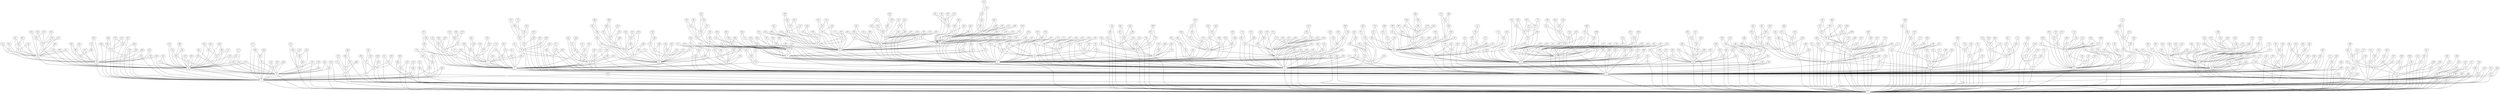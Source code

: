 graph DorMen1000 {
0;
1;
2;
3;
4;
5;
6;
7;
8;
9;
10;
11;
12;
13;
14;
15;
16;
17;
18;
19;
20;
21;
22;
23;
24;
25;
26;
27;
28;
29;
30;
31;
32;
33;
34;
35;
36;
37;
38;
39;
40;
41;
42;
43;
44;
45;
46;
47;
48;
49;
50;
51;
52;
53;
54;
55;
56;
57;
58;
59;
60;
61;
62;
63;
64;
65;
66;
67;
68;
69;
70;
71;
72;
73;
74;
75;
76;
77;
78;
79;
80;
81;
82;
83;
84;
85;
86;
87;
88;
89;
90;
91;
92;
93;
94;
95;
96;
97;
98;
99;
100;
101;
102;
103;
104;
105;
106;
107;
108;
109;
110;
111;
112;
113;
114;
115;
116;
117;
118;
119;
120;
121;
122;
123;
124;
125;
126;
127;
128;
129;
130;
131;
132;
133;
134;
135;
136;
137;
138;
139;
140;
141;
142;
143;
144;
145;
146;
147;
148;
149;
150;
151;
152;
153;
154;
155;
156;
157;
158;
159;
160;
161;
162;
163;
164;
165;
166;
167;
168;
169;
170;
171;
172;
173;
174;
175;
176;
177;
178;
179;
180;
181;
182;
183;
184;
185;
186;
187;
188;
189;
190;
191;
192;
193;
194;
195;
196;
197;
198;
199;
200;
201;
202;
203;
204;
205;
206;
207;
208;
209;
210;
211;
212;
213;
214;
215;
216;
217;
218;
219;
220;
221;
222;
223;
224;
225;
226;
227;
228;
229;
230;
231;
232;
233;
234;
235;
236;
237;
238;
239;
240;
241;
242;
243;
244;
245;
246;
247;
248;
249;
250;
251;
252;
253;
254;
255;
256;
257;
258;
259;
260;
261;
262;
263;
264;
265;
266;
267;
268;
269;
270;
271;
272;
273;
274;
275;
276;
277;
278;
279;
280;
281;
282;
283;
284;
285;
286;
287;
288;
289;
290;
291;
292;
293;
294;
295;
296;
297;
298;
299;
300;
301;
302;
303;
304;
305;
306;
307;
308;
309;
310;
311;
312;
313;
314;
315;
316;
317;
318;
319;
320;
321;
322;
323;
324;
325;
326;
327;
328;
329;
330;
331;
332;
333;
334;
335;
336;
337;
338;
339;
340;
341;
342;
343;
344;
345;
346;
347;
348;
349;
350;
351;
352;
353;
354;
355;
356;
357;
358;
359;
360;
361;
362;
363;
364;
365;
366;
367;
368;
369;
370;
371;
372;
373;
374;
375;
376;
377;
378;
379;
380;
381;
382;
383;
384;
385;
386;
387;
388;
389;
390;
391;
392;
393;
394;
395;
396;
397;
398;
399;
400;
401;
402;
403;
404;
405;
406;
407;
408;
409;
410;
411;
412;
413;
414;
415;
416;
417;
418;
419;
420;
421;
422;
423;
424;
425;
426;
427;
428;
429;
430;
431;
432;
433;
434;
435;
436;
437;
438;
439;
440;
441;
442;
443;
444;
445;
446;
447;
448;
449;
450;
451;
452;
453;
454;
455;
456;
457;
458;
459;
460;
461;
462;
463;
464;
465;
466;
467;
468;
469;
470;
471;
472;
473;
474;
475;
476;
477;
478;
479;
480;
481;
482;
483;
484;
485;
486;
487;
488;
489;
490;
491;
492;
493;
494;
495;
496;
497;
498;
499;
500;
501;
502;
503;
504;
505;
506;
507;
508;
509;
510;
511;
512;
513;
514;
515;
516;
517;
518;
519;
520;
521;
522;
523;
524;
525;
526;
527;
528;
529;
530;
531;
532;
533;
534;
535;
536;
537;
538;
539;
540;
541;
542;
543;
544;
545;
546;
547;
548;
549;
550;
551;
552;
553;
554;
555;
556;
557;
558;
559;
560;
561;
562;
563;
564;
565;
566;
567;
568;
569;
570;
571;
572;
573;
574;
575;
576;
577;
578;
579;
580;
581;
582;
583;
584;
585;
586;
587;
588;
589;
590;
591;
592;
593;
594;
595;
596;
597;
598;
599;
600;
601;
602;
603;
604;
605;
606;
607;
608;
609;
610;
611;
612;
613;
614;
615;
616;
617;
618;
619;
620;
621;
622;
623;
624;
625;
626;
627;
628;
629;
630;
631;
632;
633;
634;
635;
636;
637;
638;
639;
640;
641;
642;
643;
644;
645;
646;
647;
648;
649;
650;
651;
652;
653;
654;
655;
656;
657;
658;
659;
660;
661;
662;
663;
664;
665;
666;
667;
668;
669;
670;
671;
672;
673;
674;
675;
676;
677;
678;
679;
680;
681;
682;
683;
684;
685;
686;
687;
688;
689;
690;
691;
692;
693;
694;
695;
696;
697;
698;
699;
700;
701;
702;
703;
704;
705;
706;
707;
708;
709;
710;
711;
712;
713;
714;
715;
716;
717;
718;
719;
720;
721;
722;
723;
724;
725;
726;
727;
728;
729;
730;
731;
732;
733;
734;
735;
736;
737;
738;
739;
740;
741;
742;
743;
744;
745;
746;
747;
748;
749;
750;
751;
752;
753;
754;
755;
756;
757;
758;
759;
760;
761;
762;
763;
764;
765;
766;
767;
768;
769;
770;
771;
772;
773;
774;
775;
776;
777;
778;
779;
780;
781;
782;
783;
784;
785;
786;
787;
788;
789;
790;
791;
792;
793;
794;
795;
796;
797;
798;
799;
800;
801;
802;
803;
804;
805;
806;
807;
808;
809;
810;
811;
812;
813;
814;
815;
816;
817;
818;
819;
820;
821;
822;
823;
824;
825;
826;
827;
828;
829;
830;
831;
832;
833;
834;
835;
836;
837;
838;
839;
840;
841;
842;
843;
844;
845;
846;
847;
848;
849;
850;
851;
852;
853;
854;
855;
856;
857;
858;
859;
860;
861;
862;
863;
864;
865;
866;
867;
868;
869;
870;
871;
872;
873;
874;
875;
876;
877;
878;
879;
880;
881;
882;
883;
884;
885;
886;
887;
888;
889;
890;
891;
892;
893;
894;
895;
896;
897;
898;
899;
900;
901;
902;
903;
904;
905;
906;
907;
908;
909;
910;
911;
912;
913;
914;
915;
916;
917;
918;
919;
920;
921;
922;
923;
924;
925;
926;
927;
928;
929;
930;
931;
932;
933;
934;
935;
936;
937;
938;
939;
940;
941;
942;
943;
944;
945;
946;
947;
948;
949;
950;
951;
952;
953;
954;
955;
956;
957;
958;
959;
960;
961;
962;
963;
964;
965;
966;
967;
968;
969;
970;
971;
972;
973;
974;
975;
976;
977;
978;
979;
980;
981;
982;
983;
984;
985;
986;
987;
988;
989;
990;
991;
992;
993;
994;
995;
996;
997;
998;
999;
0 -- 1 [color=black];
1 -- 2 [color=black];
2 -- 0 [color=black];
3 -- 1 [color=black];
3 -- 2 [color=black];
4 -- 2 [color=black];
4 -- 0 [color=black];
5 -- 4 [color=black];
5 -- 0 [color=black];
6 -- 4 [color=black];
6 -- 2 [color=black];
7 -- 5 [color=black];
7 -- 4 [color=black];
8 -- 6 [color=black];
8 -- 2 [color=black];
9 -- 8 [color=black];
9 -- 6 [color=black];
10 -- 6 [color=black];
10 -- 4 [color=black];
11 -- 4 [color=black];
11 -- 2 [color=black];
12 -- 3 [color=black];
12 -- 2 [color=black];
13 -- 5 [color=black];
13 -- 4 [color=black];
14 -- 6 [color=black];
14 -- 4 [color=black];
15 -- 4 [color=black];
15 -- 2 [color=black];
16 -- 5 [color=black];
16 -- 4 [color=black];
17 -- 3 [color=black];
17 -- 1 [color=black];
18 -- 12 [color=black];
18 -- 3 [color=black];
19 -- 1 [color=black];
19 -- 2 [color=black];
20 -- 3 [color=black];
20 -- 1 [color=black];
21 -- 4 [color=black];
21 -- 2 [color=black];
22 -- 14 [color=black];
22 -- 4 [color=black];
23 -- 9 [color=black];
23 -- 8 [color=black];
24 -- 18 [color=black];
24 -- 3 [color=black];
25 -- 11 [color=black];
25 -- 2 [color=black];
26 -- 8 [color=black];
26 -- 6 [color=black];
27 -- 7 [color=black];
27 -- 5 [color=black];
28 -- 24 [color=black];
28 -- 18 [color=black];
29 -- 14 [color=black];
29 -- 4 [color=black];
30 -- 4 [color=black];
30 -- 0 [color=black];
31 -- 9 [color=black];
31 -- 8 [color=black];
32 -- 4 [color=black];
32 -- 2 [color=black];
33 -- 6 [color=black];
33 -- 2 [color=black];
34 -- 11 [color=black];
34 -- 4 [color=black];
35 -- 17 [color=black];
35 -- 1 [color=black];
36 -- 28 [color=black];
36 -- 24 [color=black];
37 -- 25 [color=black];
37 -- 2 [color=black];
38 -- 20 [color=black];
38 -- 1 [color=black];
39 -- 23 [color=black];
39 -- 9 [color=black];
40 -- 5 [color=black];
40 -- 4 [color=black];
41 -- 22 [color=black];
41 -- 14 [color=black];
42 -- 31 [color=black];
42 -- 8 [color=black];
43 -- 8 [color=black];
43 -- 2 [color=black];
44 -- 2 [color=black];
44 -- 0 [color=black];
45 -- 6 [color=black];
45 -- 2 [color=black];
46 -- 12 [color=black];
46 -- 3 [color=black];
47 -- 10 [color=black];
47 -- 4 [color=black];
48 -- 0 [color=black];
48 -- 1 [color=black];
49 -- 42 [color=black];
49 -- 31 [color=black];
50 -- 8 [color=black];
50 -- 6 [color=black];
51 -- 16 [color=black];
51 -- 5 [color=black];
52 -- 30 [color=black];
52 -- 0 [color=black];
53 -- 4 [color=black];
53 -- 2 [color=black];
54 -- 11 [color=black];
54 -- 2 [color=black];
55 -- 28 [color=black];
55 -- 24 [color=black];
56 -- 13 [color=black];
56 -- 4 [color=black];
57 -- 15 [color=black];
57 -- 2 [color=black];
58 -- 29 [color=black];
58 -- 14 [color=black];
59 -- 46 [color=black];
59 -- 3 [color=black];
60 -- 31 [color=black];
60 -- 8 [color=black];
61 -- 52 [color=black];
61 -- 30 [color=black];
62 -- 45 [color=black];
62 -- 2 [color=black];
63 -- 31 [color=black];
63 -- 8 [color=black];
64 -- 29 [color=black];
64 -- 14 [color=black];
65 -- 43 [color=black];
65 -- 8 [color=black];
66 -- 28 [color=black];
66 -- 18 [color=black];
67 -- 61 [color=black];
67 -- 30 [color=black];
68 -- 26 [color=black];
68 -- 8 [color=black];
69 -- 50 [color=black];
69 -- 6 [color=black];
70 -- 57 [color=black];
70 -- 2 [color=black];
71 -- 8 [color=black];
71 -- 6 [color=black];
72 -- 21 [color=black];
72 -- 4 [color=black];
73 -- 41 [color=black];
73 -- 14 [color=black];
74 -- 38 [color=black];
74 -- 20 [color=black];
75 -- 18 [color=black];
75 -- 12 [color=black];
76 -- 27 [color=black];
76 -- 5 [color=black];
77 -- 29 [color=black];
77 -- 14 [color=black];
78 -- 56 [color=black];
78 -- 4 [color=black];
79 -- 63 [color=black];
79 -- 31 [color=black];
80 -- 72 [color=black];
80 -- 21 [color=black];
81 -- 11 [color=black];
81 -- 2 [color=black];
82 -- 37 [color=black];
82 -- 25 [color=black];
83 -- 42 [color=black];
83 -- 31 [color=black];
84 -- 23 [color=black];
84 -- 9 [color=black];
85 -- 43 [color=black];
85 -- 2 [color=black];
86 -- 60 [color=black];
86 -- 31 [color=black];
87 -- 42 [color=black];
87 -- 31 [color=black];
88 -- 85 [color=black];
88 -- 43 [color=black];
89 -- 8 [color=black];
89 -- 2 [color=black];
90 -- 44 [color=black];
90 -- 0 [color=black];
91 -- 21 [color=black];
91 -- 2 [color=black];
92 -- 64 [color=black];
92 -- 14 [color=black];
93 -- 32 [color=black];
93 -- 2 [color=black];
94 -- 29 [color=black];
94 -- 4 [color=black];
95 -- 70 [color=black];
95 -- 57 [color=black];
96 -- 51 [color=black];
96 -- 16 [color=black];
97 -- 10 [color=black];
97 -- 6 [color=black];
98 -- 83 [color=black];
98 -- 31 [color=black];
99 -- 63 [color=black];
99 -- 8 [color=black];
100 -- 8 [color=black];
100 -- 6 [color=black];
101 -- 83 [color=black];
101 -- 42 [color=black];
102 -- 44 [color=black];
102 -- 2 [color=black];
103 -- 61 [color=black];
103 -- 52 [color=black];
104 -- 24 [color=black];
104 -- 18 [color=black];
105 -- 96 [color=black];
105 -- 16 [color=black];
106 -- 25 [color=black];
106 -- 2 [color=black];
107 -- 78 [color=black];
107 -- 56 [color=black];
108 -- 73 [color=black];
108 -- 41 [color=black];
109 -- 59 [color=black];
109 -- 3 [color=black];
110 -- 41 [color=black];
110 -- 22 [color=black];
111 -- 16 [color=black];
111 -- 5 [color=black];
112 -- 111 [color=black];
112 -- 16 [color=black];
113 -- 10 [color=black];
113 -- 6 [color=black];
114 -- 71 [color=black];
114 -- 8 [color=black];
115 -- 35 [color=black];
115 -- 17 [color=black];
116 -- 29 [color=black];
116 -- 4 [color=black];
117 -- 21 [color=black];
117 -- 4 [color=black];
118 -- 46 [color=black];
118 -- 3 [color=black];
119 -- 61 [color=black];
119 -- 30 [color=black];
120 -- 71 [color=black];
120 -- 6 [color=black];
121 -- 32 [color=black];
121 -- 2 [color=black];
122 -- 18 [color=black];
122 -- 12 [color=black];
123 -- 90 [color=black];
123 -- 0 [color=black];
124 -- 9 [color=black];
124 -- 8 [color=black];
125 -- 18 [color=black];
125 -- 12 [color=black];
126 -- 110 [color=black];
126 -- 22 [color=black];
127 -- 48 [color=black];
127 -- 0 [color=black];
128 -- 11 [color=black];
128 -- 4 [color=black];
129 -- 0 [color=black];
129 -- 1 [color=black];
130 -- 77 [color=black];
130 -- 29 [color=black];
131 -- 45 [color=black];
131 -- 6 [color=black];
132 -- 63 [color=black];
132 -- 31 [color=black];
133 -- 78 [color=black];
133 -- 4 [color=black];
134 -- 28 [color=black];
134 -- 18 [color=black];
135 -- 115 [color=black];
135 -- 35 [color=black];
136 -- 133 [color=black];
136 -- 78 [color=black];
137 -- 13 [color=black];
137 -- 5 [color=black];
138 -- 58 [color=black];
138 -- 29 [color=black];
139 -- 122 [color=black];
139 -- 18 [color=black];
140 -- 125 [color=black];
140 -- 18 [color=black];
141 -- 26 [color=black];
141 -- 6 [color=black];
142 -- 54 [color=black];
142 -- 2 [color=black];
143 -- 45 [color=black];
143 -- 2 [color=black];
144 -- 54 [color=black];
144 -- 11 [color=black];
145 -- 128 [color=black];
145 -- 4 [color=black];
146 -- 13 [color=black];
146 -- 4 [color=black];
147 -- 106 [color=black];
147 -- 2 [color=black];
148 -- 16 [color=black];
148 -- 4 [color=black];
149 -- 22 [color=black];
149 -- 4 [color=black];
150 -- 24 [color=black];
150 -- 3 [color=black];
151 -- 81 [color=black];
151 -- 2 [color=black];
152 -- 5 [color=black];
152 -- 4 [color=black];
153 -- 106 [color=black];
153 -- 2 [color=black];
154 -- 39 [color=black];
154 -- 9 [color=black];
155 -- 82 [color=black];
155 -- 25 [color=black];
156 -- 102 [color=black];
156 -- 2 [color=black];
157 -- 27 [color=black];
157 -- 5 [color=black];
158 -- 154 [color=black];
158 -- 39 [color=black];
159 -- 120 [color=black];
159 -- 6 [color=black];
160 -- 130 [color=black];
160 -- 77 [color=black];
161 -- 52 [color=black];
161 -- 0 [color=black];
162 -- 8 [color=black];
162 -- 6 [color=black];
163 -- 75 [color=black];
163 -- 18 [color=black];
164 -- 3 [color=black];
164 -- 2 [color=black];
165 -- 32 [color=black];
165 -- 4 [color=black];
166 -- 61 [color=black];
166 -- 52 [color=black];
167 -- 6 [color=black];
167 -- 2 [color=black];
168 -- 132 [color=black];
168 -- 31 [color=black];
169 -- 80 [color=black];
169 -- 21 [color=black];
170 -- 138 [color=black];
170 -- 58 [color=black];
171 -- 114 [color=black];
171 -- 8 [color=black];
172 -- 145 [color=black];
172 -- 128 [color=black];
173 -- 54 [color=black];
173 -- 11 [color=black];
174 -- 66 [color=black];
174 -- 28 [color=black];
175 -- 150 [color=black];
175 -- 3 [color=black];
176 -- 167 [color=black];
176 -- 2 [color=black];
177 -- 3 [color=black];
177 -- 1 [color=black];
178 -- 112 [color=black];
178 -- 111 [color=black];
179 -- 91 [color=black];
179 -- 21 [color=black];
180 -- 72 [color=black];
180 -- 4 [color=black];
181 -- 155 [color=black];
181 -- 82 [color=black];
182 -- 123 [color=black];
182 -- 90 [color=black];
183 -- 102 [color=black];
183 -- 2 [color=black];
184 -- 142 [color=black];
184 -- 2 [color=black];
185 -- 182 [color=black];
185 -- 123 [color=black];
186 -- 23 [color=black];
186 -- 8 [color=black];
187 -- 126 [color=black];
187 -- 22 [color=black];
188 -- 175 [color=black];
188 -- 3 [color=black];
189 -- 82 [color=black];
189 -- 25 [color=black];
190 -- 18 [color=black];
190 -- 12 [color=black];
191 -- 169 [color=black];
191 -- 21 [color=black];
192 -- 45 [color=black];
192 -- 2 [color=black];
193 -- 24 [color=black];
193 -- 3 [color=black];
194 -- 153 [color=black];
194 -- 2 [color=black];
195 -- 72 [color=black];
195 -- 4 [color=black];
196 -- 51 [color=black];
196 -- 16 [color=black];
197 -- 102 [color=black];
197 -- 2 [color=black];
198 -- 22 [color=black];
198 -- 14 [color=black];
199 -- 111 [color=black];
199 -- 16 [color=black];
200 -- 88 [color=black];
200 -- 85 [color=black];
201 -- 157 [color=black];
201 -- 5 [color=black];
202 -- 69 [color=black];
202 -- 6 [color=black];
203 -- 152 [color=black];
203 -- 4 [color=black];
204 -- 175 [color=black];
204 -- 3 [color=black];
205 -- 143 [color=black];
205 -- 45 [color=black];
206 -- 71 [color=black];
206 -- 6 [color=black];
207 -- 117 [color=black];
207 -- 4 [color=black];
208 -- 113 [color=black];
208 -- 10 [color=black];
209 -- 52 [color=black];
209 -- 0 [color=black];
210 -- 153 [color=black];
210 -- 2 [color=black];
211 -- 125 [color=black];
211 -- 18 [color=black];
212 -- 139 [color=black];
212 -- 18 [color=black];
213 -- 203 [color=black];
213 -- 152 [color=black];
214 -- 182 [color=black];
214 -- 123 [color=black];
215 -- 96 [color=black];
215 -- 51 [color=black];
216 -- 164 [color=black];
216 -- 2 [color=black];
217 -- 184 [color=black];
217 -- 2 [color=black];
218 -- 14 [color=black];
218 -- 4 [color=black];
219 -- 132 [color=black];
219 -- 31 [color=black];
220 -- 150 [color=black];
220 -- 3 [color=black];
221 -- 12 [color=black];
221 -- 2 [color=black];
222 -- 151 [color=black];
222 -- 2 [color=black];
223 -- 209 [color=black];
223 -- 0 [color=black];
224 -- 160 [color=black];
224 -- 130 [color=black];
225 -- 153 [color=black];
225 -- 2 [color=black];
226 -- 87 [color=black];
226 -- 31 [color=black];
227 -- 99 [color=black];
227 -- 63 [color=black];
228 -- 123 [color=black];
228 -- 0 [color=black];
229 -- 76 [color=black];
229 -- 27 [color=black];
230 -- 60 [color=black];
230 -- 8 [color=black];
231 -- 170 [color=black];
231 -- 58 [color=black];
232 -- 60 [color=black];
232 -- 8 [color=black];
233 -- 85 [color=black];
233 -- 2 [color=black];
234 -- 136 [color=black];
234 -- 133 [color=black];
235 -- 201 [color=black];
235 -- 5 [color=black];
236 -- 232 [color=black];
236 -- 60 [color=black];
237 -- 222 [color=black];
237 -- 2 [color=black];
238 -- 231 [color=black];
238 -- 58 [color=black];
239 -- 236 [color=black];
239 -- 60 [color=black];
240 -- 23 [color=black];
240 -- 8 [color=black];
241 -- 223 [color=black];
241 -- 209 [color=black];
242 -- 175 [color=black];
242 -- 3 [color=black];
243 -- 199 [color=black];
243 -- 111 [color=black];
244 -- 140 [color=black];
244 -- 125 [color=black];
245 -- 68 [color=black];
245 -- 8 [color=black];
246 -- 2 [color=black];
246 -- 0 [color=black];
247 -- 9 [color=black];
247 -- 6 [color=black];
248 -- 120 [color=black];
248 -- 71 [color=black];
249 -- 208 [color=black];
249 -- 113 [color=black];
250 -- 139 [color=black];
250 -- 18 [color=black];
251 -- 77 [color=black];
251 -- 29 [color=black];
252 -- 36 [color=black];
252 -- 28 [color=black];
253 -- 41 [color=black];
253 -- 14 [color=black];
254 -- 90 [color=black];
254 -- 0 [color=black];
255 -- 120 [color=black];
255 -- 71 [color=black];
256 -- 208 [color=black];
256 -- 10 [color=black];
257 -- 121 [color=black];
257 -- 32 [color=black];
258 -- 30 [color=black];
258 -- 4 [color=black];
259 -- 19 [color=black];
259 -- 1 [color=black];
260 -- 227 [color=black];
260 -- 63 [color=black];
261 -- 232 [color=black];
261 -- 8 [color=black];
262 -- 165 [color=black];
262 -- 32 [color=black];
263 -- 63 [color=black];
263 -- 8 [color=black];
264 -- 246 [color=black];
264 -- 0 [color=black];
265 -- 167 [color=black];
265 -- 6 [color=black];
266 -- 68 [color=black];
266 -- 26 [color=black];
267 -- 116 [color=black];
267 -- 4 [color=black];
268 -- 22 [color=black];
268 -- 14 [color=black];
269 -- 23 [color=black];
269 -- 8 [color=black];
270 -- 57 [color=black];
270 -- 15 [color=black];
271 -- 258 [color=black];
271 -- 30 [color=black];
272 -- 224 [color=black];
272 -- 130 [color=black];
273 -- 255 [color=black];
273 -- 71 [color=black];
274 -- 198 [color=black];
274 -- 14 [color=black];
275 -- 240 [color=black];
275 -- 23 [color=black];
276 -- 14 [color=black];
276 -- 4 [color=black];
277 -- 130 [color=black];
277 -- 77 [color=black];
278 -- 40 [color=black];
278 -- 5 [color=black];
279 -- 142 [color=black];
279 -- 2 [color=black];
280 -- 1 [color=black];
280 -- 2 [color=black];
281 -- 210 [color=black];
281 -- 2 [color=black];
282 -- 279 [color=black];
282 -- 2 [color=black];
283 -- 260 [color=black];
283 -- 63 [color=black];
284 -- 137 [color=black];
284 -- 13 [color=black];
285 -- 255 [color=black];
285 -- 120 [color=black];
286 -- 221 [color=black];
286 -- 12 [color=black];
287 -- 172 [color=black];
287 -- 128 [color=black];
288 -- 272 [color=black];
288 -- 224 [color=black];
289 -- 254 [color=black];
289 -- 90 [color=black];
290 -- 96 [color=black];
290 -- 51 [color=black];
291 -- 50 [color=black];
291 -- 8 [color=black];
292 -- 81 [color=black];
292 -- 2 [color=black];
293 -- 223 [color=black];
293 -- 209 [color=black];
294 -- 159 [color=black];
294 -- 6 [color=black];
295 -- 169 [color=black];
295 -- 21 [color=black];
296 -- 126 [color=black];
296 -- 22 [color=black];
297 -- 7 [color=black];
297 -- 5 [color=black];
298 -- 230 [color=black];
298 -- 60 [color=black];
299 -- 6 [color=black];
299 -- 4 [color=black];
300 -- 105 [color=black];
300 -- 16 [color=black];
301 -- 179 [color=black];
301 -- 21 [color=black];
302 -- 282 [color=black];
302 -- 2 [color=black];
303 -- 126 [color=black];
303 -- 110 [color=black];
304 -- 208 [color=black];
304 -- 10 [color=black];
305 -- 129 [color=black];
305 -- 1 [color=black];
306 -- 219 [color=black];
306 -- 132 [color=black];
307 -- 29 [color=black];
307 -- 14 [color=black];
308 -- 150 [color=black];
308 -- 3 [color=black];
309 -- 64 [color=black];
309 -- 14 [color=black];
310 -- 258 [color=black];
310 -- 4 [color=black];
311 -- 114 [color=black];
311 -- 8 [color=black];
312 -- 215 [color=black];
312 -- 96 [color=black];
313 -- 158 [color=black];
313 -- 154 [color=black];
314 -- 179 [color=black];
314 -- 21 [color=black];
315 -- 212 [color=black];
315 -- 18 [color=black];
316 -- 111 [color=black];
316 -- 16 [color=black];
317 -- 73 [color=black];
317 -- 41 [color=black];
318 -- 281 [color=black];
318 -- 210 [color=black];
319 -- 44 [color=black];
319 -- 0 [color=black];
320 -- 287 [color=black];
320 -- 172 [color=black];
321 -- 162 [color=black];
321 -- 6 [color=black];
322 -- 233 [color=black];
322 -- 2 [color=black];
323 -- 124 [color=black];
323 -- 8 [color=black];
324 -- 174 [color=black];
324 -- 28 [color=black];
325 -- 97 [color=black];
325 -- 6 [color=black];
326 -- 253 [color=black];
326 -- 41 [color=black];
327 -- 19 [color=black];
327 -- 1 [color=black];
328 -- 7 [color=black];
328 -- 5 [color=black];
329 -- 233 [color=black];
329 -- 85 [color=black];
330 -- 181 [color=black];
330 -- 155 [color=black];
331 -- 207 [color=black];
331 -- 4 [color=black];
332 -- 303 [color=black];
332 -- 110 [color=black];
333 -- 225 [color=black];
333 -- 153 [color=black];
334 -- 176 [color=black];
334 -- 167 [color=black];
335 -- 55 [color=black];
335 -- 28 [color=black];
336 -- 262 [color=black];
336 -- 32 [color=black];
337 -- 143 [color=black];
337 -- 45 [color=black];
338 -- 207 [color=black];
338 -- 117 [color=black];
339 -- 151 [color=black];
339 -- 2 [color=black];
340 -- 177 [color=black];
340 -- 1 [color=black];
341 -- 157 [color=black];
341 -- 27 [color=black];
342 -- 160 [color=black];
342 -- 77 [color=black];
343 -- 179 [color=black];
343 -- 21 [color=black];
344 -- 278 [color=black];
344 -- 40 [color=black];
345 -- 286 [color=black];
345 -- 221 [color=black];
346 -- 262 [color=black];
346 -- 32 [color=black];
347 -- 329 [color=black];
347 -- 233 [color=black];
348 -- 326 [color=black];
348 -- 253 [color=black];
349 -- 91 [color=black];
349 -- 2 [color=black];
350 -- 297 [color=black];
350 -- 5 [color=black];
351 -- 161 [color=black];
351 -- 52 [color=black];
352 -- 198 [color=black];
352 -- 14 [color=black];
353 -- 210 [color=black];
353 -- 2 [color=black];
354 -- 82 [color=black];
354 -- 37 [color=black];
355 -- 197 [color=black];
355 -- 2 [color=black];
356 -- 144 [color=black];
356 -- 54 [color=black];
357 -- 27 [color=black];
357 -- 7 [color=black];
358 -- 43 [color=black];
358 -- 8 [color=black];
359 -- 270 [color=black];
359 -- 57 [color=black];
360 -- 109 [color=black];
360 -- 3 [color=black];
361 -- 190 [color=black];
361 -- 12 [color=black];
362 -- 49 [color=black];
362 -- 31 [color=black];
363 -- 249 [color=black];
363 -- 208 [color=black];
364 -- 53 [color=black];
364 -- 2 [color=black];
365 -- 232 [color=black];
365 -- 8 [color=black];
366 -- 248 [color=black];
366 -- 120 [color=black];
367 -- 232 [color=black];
367 -- 8 [color=black];
368 -- 331 [color=black];
368 -- 4 [color=black];
369 -- 234 [color=black];
369 -- 136 [color=black];
370 -- 174 [color=black];
370 -- 66 [color=black];
371 -- 169 [color=black];
371 -- 21 [color=black];
372 -- 145 [color=black];
372 -- 4 [color=black];
373 -- 282 [color=black];
373 -- 279 [color=black];
374 -- 9 [color=black];
374 -- 8 [color=black];
375 -- 253 [color=black];
375 -- 41 [color=black];
376 -- 223 [color=black];
376 -- 209 [color=black];
377 -- 153 [color=black];
377 -- 106 [color=black];
378 -- 98 [color=black];
378 -- 31 [color=black];
379 -- 297 [color=black];
379 -- 7 [color=black];
380 -- 119 [color=black];
380 -- 61 [color=black];
381 -- 283 [color=black];
381 -- 260 [color=black];
382 -- 349 [color=black];
382 -- 91 [color=black];
383 -- 280 [color=black];
383 -- 1 [color=black];
384 -- 311 [color=black];
384 -- 8 [color=black];
385 -- 251 [color=black];
385 -- 77 [color=black];
386 -- 169 [color=black];
386 -- 80 [color=black];
387 -- 68 [color=black];
387 -- 26 [color=black];
388 -- 354 [color=black];
388 -- 82 [color=black];
389 -- 13 [color=black];
389 -- 5 [color=black];
390 -- 89 [color=black];
390 -- 2 [color=black];
391 -- 78 [color=black];
391 -- 4 [color=black];
392 -- 141 [color=black];
392 -- 6 [color=black];
393 -- 74 [color=black];
393 -- 20 [color=black];
394 -- 100 [color=black];
394 -- 6 [color=black];
395 -- 165 [color=black];
395 -- 4 [color=black];
396 -- 90 [color=black];
396 -- 44 [color=black];
397 -- 283 [color=black];
397 -- 63 [color=black];
398 -- 329 [color=black];
398 -- 233 [color=black];
399 -- 83 [color=black];
399 -- 31 [color=black];
400 -- 321 [color=black];
400 -- 162 [color=black];
401 -- 211 [color=black];
401 -- 18 [color=black];
402 -- 219 [color=black];
402 -- 132 [color=black];
403 -- 7 [color=black];
403 -- 5 [color=black];
404 -- 278 [color=black];
404 -- 40 [color=black];
405 -- 232 [color=black];
405 -- 60 [color=black];
406 -- 341 [color=black];
406 -- 157 [color=black];
407 -- 35 [color=black];
407 -- 1 [color=black];
408 -- 371 [color=black];
408 -- 169 [color=black];
409 -- 398 [color=black];
409 -- 329 [color=black];
410 -- 224 [color=black];
410 -- 130 [color=black];
411 -- 110 [color=black];
411 -- 41 [color=black];
412 -- 77 [color=black];
412 -- 29 [color=black];
413 -- 226 [color=black];
413 -- 31 [color=black];
414 -- 49 [color=black];
414 -- 42 [color=black];
415 -- 26 [color=black];
415 -- 6 [color=black];
416 -- 400 [color=black];
416 -- 321 [color=black];
417 -- 171 [color=black];
417 -- 114 [color=black];
418 -- 368 [color=black];
418 -- 331 [color=black];
419 -- 236 [color=black];
419 -- 232 [color=black];
420 -- 416 [color=black];
420 -- 321 [color=black];
421 -- 127 [color=black];
421 -- 48 [color=black];
422 -- 137 [color=black];
422 -- 5 [color=black];
423 -- 406 [color=black];
423 -- 157 [color=black];
424 -- 304 [color=black];
424 -- 10 [color=black];
425 -- 281 [color=black];
425 -- 210 [color=black];
426 -- 351 [color=black];
426 -- 161 [color=black];
427 -- 255 [color=black];
427 -- 120 [color=black];
428 -- 363 [color=black];
428 -- 249 [color=black];
429 -- 39 [color=black];
429 -- 9 [color=black];
430 -- 119 [color=black];
430 -- 30 [color=black];
431 -- 276 [color=black];
431 -- 14 [color=black];
432 -- 120 [color=black];
432 -- 6 [color=black];
433 -- 324 [color=black];
433 -- 28 [color=black];
434 -- 255 [color=black];
434 -- 120 [color=black];
435 -- 3 [color=black];
435 -- 1 [color=black];
436 -- 237 [color=black];
436 -- 2 [color=black];
437 -- 340 [color=black];
437 -- 1 [color=black];
438 -- 68 [color=black];
438 -- 8 [color=black];
439 -- 378 [color=black];
439 -- 98 [color=black];
440 -- 141 [color=black];
440 -- 6 [color=black];
441 -- 153 [color=black];
441 -- 106 [color=black];
442 -- 388 [color=black];
442 -- 82 [color=black];
443 -- 14 [color=black];
443 -- 6 [color=black];
444 -- 322 [color=black];
444 -- 2 [color=black];
445 -- 23 [color=black];
445 -- 8 [color=black];
446 -- 201 [color=black];
446 -- 157 [color=black];
447 -- 269 [color=black];
447 -- 23 [color=black];
448 -- 34 [color=black];
448 -- 4 [color=black];
449 -- 349 [color=black];
449 -- 91 [color=black];
450 -- 101 [color=black];
450 -- 42 [color=black];
451 -- 45 [color=black];
451 -- 2 [color=black];
452 -- 386 [color=black];
452 -- 169 [color=black];
453 -- 141 [color=black];
453 -- 26 [color=black];
454 -- 230 [color=black];
454 -- 60 [color=black];
455 -- 413 [color=black];
455 -- 226 [color=black];
456 -- 25 [color=black];
456 -- 2 [color=black];
457 -- 263 [color=black];
457 -- 63 [color=black];
458 -- 201 [color=black];
458 -- 5 [color=black];
459 -- 233 [color=black];
459 -- 85 [color=black];
460 -- 114 [color=black];
460 -- 8 [color=black];
461 -- 176 [color=black];
461 -- 167 [color=black];
462 -- 37 [color=black];
462 -- 2 [color=black];
463 -- 345 [color=black];
463 -- 221 [color=black];
464 -- 56 [color=black];
464 -- 4 [color=black];
465 -- 336 [color=black];
465 -- 32 [color=black];
466 -- 462 [color=black];
466 -- 37 [color=black];
467 -- 354 [color=black];
467 -- 37 [color=black];
468 -- 350 [color=black];
468 -- 5 [color=black];
469 -- 417 [color=black];
469 -- 114 [color=black];
470 -- 177 [color=black];
470 -- 3 [color=black];
471 -- 147 [color=black];
471 -- 2 [color=black];
472 -- 111 [color=black];
472 -- 16 [color=black];
473 -- 255 [color=black];
473 -- 120 [color=black];
474 -- 23 [color=black];
474 -- 9 [color=black];
475 -- 264 [color=black];
475 -- 246 [color=black];
476 -- 242 [color=black];
476 -- 3 [color=black];
477 -- 361 [color=black];
477 -- 190 [color=black];
478 -- 257 [color=black];
478 -- 32 [color=black];
479 -- 241 [color=black];
479 -- 223 [color=black];
480 -- 375 [color=black];
480 -- 41 [color=black];
481 -- 164 [color=black];
481 -- 3 [color=black];
482 -- 300 [color=black];
482 -- 16 [color=black];
483 -- 337 [color=black];
483 -- 45 [color=black];
484 -- 216 [color=black];
484 -- 164 [color=black];
485 -- 94 [color=black];
485 -- 4 [color=black];
486 -- 377 [color=black];
486 -- 106 [color=black];
487 -- 93 [color=black];
487 -- 32 [color=black];
488 -- 250 [color=black];
488 -- 139 [color=black];
489 -- 227 [color=black];
489 -- 99 [color=black];
490 -- 211 [color=black];
490 -- 18 [color=black];
491 -- 330 [color=black];
491 -- 181 [color=black];
492 -- 470 [color=black];
492 -- 3 [color=black];
493 -- 407 [color=black];
493 -- 35 [color=black];
494 -- 400 [color=black];
494 -- 321 [color=black];
495 -- 492 [color=black];
495 -- 470 [color=black];
496 -- 104 [color=black];
496 -- 24 [color=black];
497 -- 415 [color=black];
497 -- 6 [color=black];
498 -- 230 [color=black];
498 -- 60 [color=black];
499 -- 374 [color=black];
499 -- 8 [color=black];
500 -- 12 [color=black];
500 -- 3 [color=black];
501 -- 298 [color=black];
501 -- 230 [color=black];
502 -- 62 [color=black];
502 -- 45 [color=black];
503 -- 306 [color=black];
503 -- 219 [color=black];
504 -- 290 [color=black];
504 -- 96 [color=black];
505 -- 173 [color=black];
505 -- 11 [color=black];
506 -- 334 [color=black];
506 -- 176 [color=black];
507 -- 372 [color=black];
507 -- 4 [color=black];
508 -- 219 [color=black];
508 -- 31 [color=black];
509 -- 500 [color=black];
509 -- 12 [color=black];
510 -- 30 [color=black];
510 -- 4 [color=black];
511 -- 364 [color=black];
511 -- 2 [color=black];
512 -- 90 [color=black];
512 -- 0 [color=black];
513 -- 396 [color=black];
513 -- 90 [color=black];
514 -- 499 [color=black];
514 -- 8 [color=black];
515 -- 108 [color=black];
515 -- 41 [color=black];
516 -- 403 [color=black];
516 -- 7 [color=black];
517 -- 203 [color=black];
517 -- 152 [color=black];
518 -- 499 [color=black];
518 -- 374 [color=black];
519 -- 56 [color=black];
519 -- 4 [color=black];
520 -- 58 [color=black];
520 -- 29 [color=black];
521 -- 186 [color=black];
521 -- 8 [color=black];
522 -- 33 [color=black];
522 -- 6 [color=black];
523 -- 122 [color=black];
523 -- 18 [color=black];
524 -- 403 [color=black];
524 -- 5 [color=black];
525 -- 443 [color=black];
525 -- 6 [color=black];
526 -- 350 [color=black];
526 -- 5 [color=black];
527 -- 127 [color=black];
527 -- 48 [color=black];
528 -- 418 [color=black];
528 -- 331 [color=black];
529 -- 246 [color=black];
529 -- 0 [color=black];
530 -- 352 [color=black];
530 -- 198 [color=black];
531 -- 55 [color=black];
531 -- 24 [color=black];
532 -- 198 [color=black];
532 -- 14 [color=black];
533 -- 10 [color=black];
533 -- 6 [color=black];
534 -- 32 [color=black];
534 -- 4 [color=black];
535 -- 401 [color=black];
535 -- 18 [color=black];
536 -- 279 [color=black];
536 -- 2 [color=black];
537 -- 422 [color=black];
537 -- 5 [color=black];
538 -- 146 [color=black];
538 -- 13 [color=black];
539 -- 372 [color=black];
539 -- 145 [color=black];
540 -- 241 [color=black];
540 -- 223 [color=black];
541 -- 119 [color=black];
541 -- 61 [color=black];
542 -- 502 [color=black];
542 -- 62 [color=black];
543 -- 345 [color=black];
543 -- 221 [color=black];
544 -- 394 [color=black];
544 -- 6 [color=black];
545 -- 22 [color=black];
545 -- 4 [color=black];
546 -- 366 [color=black];
546 -- 248 [color=black];
547 -- 116 [color=black];
547 -- 29 [color=black];
548 -- 379 [color=black];
548 -- 297 [color=black];
549 -- 19 [color=black];
549 -- 2 [color=black];
550 -- 317 [color=black];
550 -- 41 [color=black];
551 -- 274 [color=black];
551 -- 14 [color=black];
552 -- 312 [color=black];
552 -- 215 [color=black];
553 -- 74 [color=black];
553 -- 38 [color=black];
554 -- 371 [color=black];
554 -- 169 [color=black];
555 -- 295 [color=black];
555 -- 21 [color=black];
556 -- 503 [color=black];
556 -- 219 [color=black];
557 -- 327 [color=black];
557 -- 19 [color=black];
558 -- 276 [color=black];
558 -- 14 [color=black];
559 -- 52 [color=black];
559 -- 30 [color=black];
560 -- 218 [color=black];
560 -- 14 [color=black];
561 -- 417 [color=black];
561 -- 114 [color=black];
562 -- 312 [color=black];
562 -- 215 [color=black];
563 -- 559 [color=black];
563 -- 30 [color=black];
564 -- 30 [color=black];
564 -- 4 [color=black];
565 -- 382 [color=black];
565 -- 349 [color=black];
566 -- 303 [color=black];
566 -- 126 [color=black];
567 -- 478 [color=black];
567 -- 257 [color=black];
568 -- 236 [color=black];
568 -- 232 [color=black];
569 -- 6 [color=black];
569 -- 4 [color=black];
570 -- 216 [color=black];
570 -- 2 [color=black];
571 -- 239 [color=black];
571 -- 236 [color=black];
572 -- 284 [color=black];
572 -- 13 [color=black];
573 -- 559 [color=black];
573 -- 52 [color=black];
574 -- 207 [color=black];
574 -- 4 [color=black];
575 -- 463 [color=black];
575 -- 221 [color=black];
576 -- 313 [color=black];
576 -- 154 [color=black];
577 -- 173 [color=black];
577 -- 11 [color=black];
578 -- 365 [color=black];
578 -- 232 [color=black];
579 -- 263 [color=black];
579 -- 8 [color=black];
580 -- 181 [color=black];
580 -- 155 [color=black];
581 -- 302 [color=black];
581 -- 2 [color=black];
582 -- 526 [color=black];
582 -- 350 [color=black];
583 -- 354 [color=black];
583 -- 37 [color=black];
584 -- 241 [color=black];
584 -- 209 [color=black];
585 -- 1 [color=black];
585 -- 2 [color=black];
586 -- 28 [color=black];
586 -- 18 [color=black];
587 -- 160 [color=black];
587 -- 77 [color=black];
588 -- 185 [color=black];
588 -- 182 [color=black];
589 -- 187 [color=black];
589 -- 126 [color=black];
590 -- 178 [color=black];
590 -- 112 [color=black];
591 -- 581 [color=black];
591 -- 2 [color=black];
592 -- 12 [color=black];
592 -- 2 [color=black];
593 -- 302 [color=black];
593 -- 282 [color=black];
594 -- 189 [color=black];
594 -- 82 [color=black];
595 -- 89 [color=black];
595 -- 8 [color=black];
596 -- 4 [color=black];
596 -- 2 [color=black];
597 -- 253 [color=black];
597 -- 14 [color=black];
598 -- 540 [color=black];
598 -- 223 [color=black];
599 -- 173 [color=black];
599 -- 54 [color=black];
600 -- 8 [color=black];
600 -- 2 [color=black];
601 -- 7 [color=black];
601 -- 5 [color=black];
602 -- 429 [color=black];
602 -- 9 [color=black];
603 -- 131 [color=black];
603 -- 45 [color=black];
604 -- 278 [color=black];
604 -- 40 [color=black];
605 -- 112 [color=black];
605 -- 16 [color=black];
606 -- 215 [color=black];
606 -- 96 [color=black];
607 -- 401 [color=black];
607 -- 211 [color=black];
608 -- 85 [color=black];
608 -- 2 [color=black];
609 -- 443 [color=black];
609 -- 14 [color=black];
610 -- 283 [color=black];
610 -- 260 [color=black];
611 -- 231 [color=black];
611 -- 170 [color=black];
612 -- 85 [color=black];
612 -- 2 [color=black];
613 -- 231 [color=black];
613 -- 58 [color=black];
614 -- 129 [color=black];
614 -- 1 [color=black];
615 -- 268 [color=black];
615 -- 14 [color=black];
616 -- 384 [color=black];
616 -- 311 [color=black];
617 -- 601 [color=black];
617 -- 5 [color=black];
618 -- 460 [color=black];
618 -- 114 [color=black];
619 -- 38 [color=black];
619 -- 1 [color=black];
620 -- 293 [color=black];
620 -- 223 [color=black];
621 -- 219 [color=black];
621 -- 132 [color=black];
622 -- 242 [color=black];
622 -- 175 [color=black];
623 -- 61 [color=black];
623 -- 52 [color=black];
624 -- 504 [color=black];
624 -- 96 [color=black];
625 -- 615 [color=black];
625 -- 14 [color=black];
626 -- 336 [color=black];
626 -- 262 [color=black];
627 -- 318 [color=black];
627 -- 281 [color=black];
628 -- 223 [color=black];
628 -- 209 [color=black];
629 -- 504 [color=black];
629 -- 96 [color=black];
630 -- 415 [color=black];
630 -- 26 [color=black];
631 -- 104 [color=black];
631 -- 18 [color=black];
632 -- 202 [color=black];
632 -- 6 [color=black];
633 -- 24 [color=black];
633 -- 3 [color=black];
634 -- 103 [color=black];
634 -- 61 [color=black];
635 -- 120 [color=black];
635 -- 71 [color=black];
636 -- 534 [color=black];
636 -- 4 [color=black];
637 -- 524 [color=black];
637 -- 5 [color=black];
638 -- 197 [color=black];
638 -- 2 [color=black];
639 -- 229 [color=black];
639 -- 27 [color=black];
640 -- 496 [color=black];
640 -- 104 [color=black];
641 -- 464 [color=black];
641 -- 4 [color=black];
642 -- 410 [color=black];
642 -- 130 [color=black];
643 -- 240 [color=black];
643 -- 23 [color=black];
644 -- 275 [color=black];
644 -- 23 [color=black];
645 -- 91 [color=black];
645 -- 21 [color=black];
646 -- 494 [color=black];
646 -- 400 [color=black];
647 -- 379 [color=black];
647 -- 297 [color=black];
648 -- 204 [color=black];
648 -- 175 [color=black];
649 -- 63 [color=black];
649 -- 8 [color=black];
650 -- 269 [color=black];
650 -- 8 [color=black];
651 -- 418 [color=black];
651 -- 331 [color=black];
652 -- 18 [color=black];
652 -- 12 [color=black];
653 -- 456 [color=black];
653 -- 25 [color=black];
654 -- 148 [color=black];
654 -- 4 [color=black];
655 -- 86 [color=black];
655 -- 60 [color=black];
656 -- 389 [color=black];
656 -- 13 [color=black];
657 -- 438 [color=black];
657 -- 8 [color=black];
658 -- 536 [color=black];
658 -- 279 [color=black];
659 -- 133 [color=black];
659 -- 4 [color=black];
660 -- 122 [color=black];
660 -- 18 [color=black];
661 -- 461 [color=black];
661 -- 176 [color=black];
662 -- 555 [color=black];
662 -- 21 [color=black];
663 -- 227 [color=black];
663 -- 99 [color=black];
664 -- 198 [color=black];
664 -- 22 [color=black];
665 -- 493 [color=black];
665 -- 407 [color=black];
666 -- 550 [color=black];
666 -- 317 [color=black];
667 -- 347 [color=black];
667 -- 329 [color=black];
668 -- 619 [color=black];
668 -- 38 [color=black];
669 -- 528 [color=black];
669 -- 418 [color=black];
670 -- 563 [color=black];
670 -- 30 [color=black];
671 -- 289 [color=black];
671 -- 254 [color=black];
672 -- 467 [color=black];
672 -- 37 [color=black];
673 -- 192 [color=black];
673 -- 45 [color=black];
674 -- 547 [color=black];
674 -- 116 [color=black];
675 -- 0 [color=black];
675 -- 1 [color=black];
676 -- 377 [color=black];
676 -- 153 [color=black];
677 -- 360 [color=black];
677 -- 3 [color=black];
678 -- 568 [color=black];
678 -- 236 [color=black];
679 -- 147 [color=black];
679 -- 2 [color=black];
680 -- 143 [color=black];
680 -- 45 [color=black];
681 -- 266 [color=black];
681 -- 26 [color=black];
682 -- 475 [color=black];
682 -- 264 [color=black];
683 -- 480 [color=black];
683 -- 375 [color=black];
684 -- 57 [color=black];
684 -- 15 [color=black];
685 -- 104 [color=black];
685 -- 24 [color=black];
686 -- 196 [color=black];
686 -- 51 [color=black];
687 -- 60 [color=black];
687 -- 31 [color=black];
688 -- 585 [color=black];
688 -- 2 [color=black];
689 -- 406 [color=black];
689 -- 341 [color=black];
690 -- 552 [color=black];
690 -- 312 [color=black];
691 -- 613 [color=black];
691 -- 231 [color=black];
692 -- 580 [color=black];
692 -- 155 [color=black];
693 -- 132 [color=black];
693 -- 63 [color=black];
694 -- 327 [color=black];
694 -- 19 [color=black];
695 -- 534 [color=black];
695 -- 4 [color=black];
696 -- 461 [color=black];
696 -- 167 [color=black];
697 -- 169 [color=black];
697 -- 80 [color=black];
698 -- 16 [color=black];
698 -- 4 [color=black];
699 -- 438 [color=black];
699 -- 8 [color=black];
700 -- 478 [color=black];
700 -- 257 [color=black];
701 -- 683 [color=black];
701 -- 375 [color=black];
702 -- 221 [color=black];
702 -- 2 [color=black];
703 -- 65 [color=black];
703 -- 8 [color=black];
704 -- 289 [color=black];
704 -- 254 [color=black];
705 -- 213 [color=black];
705 -- 203 [color=black];
706 -- 94 [color=black];
706 -- 29 [color=black];
707 -- 684 [color=black];
707 -- 15 [color=black];
708 -- 71 [color=black];
708 -- 6 [color=black];
709 -- 441 [color=black];
709 -- 106 [color=black];
710 -- 554 [color=black];
710 -- 169 [color=black];
711 -- 211 [color=black];
711 -- 18 [color=black];
712 -- 539 [color=black];
712 -- 145 [color=black];
713 -- 556 [color=black];
713 -- 219 [color=black];
714 -- 492 [color=black];
714 -- 3 [color=black];
715 -- 669 [color=black];
715 -- 418 [color=black];
716 -- 369 [color=black];
716 -- 136 [color=black];
717 -- 51 [color=black];
717 -- 16 [color=black];
718 -- 701 [color=black];
718 -- 375 [color=black];
719 -- 385 [color=black];
719 -- 77 [color=black];
720 -- 449 [color=black];
720 -- 349 [color=black];
721 -- 613 [color=black];
721 -- 231 [color=black];
722 -- 625 [color=black];
722 -- 14 [color=black];
723 -- 440 [color=black];
723 -- 6 [color=black];
724 -- 516 [color=black];
724 -- 7 [color=black];
725 -- 172 [color=black];
725 -- 145 [color=black];
726 -- 34 [color=black];
726 -- 4 [color=black];
727 -- 404 [color=black];
727 -- 40 [color=black];
728 -- 530 [color=black];
728 -- 352 [color=black];
729 -- 73 [color=black];
729 -- 41 [color=black];
730 -- 95 [color=black];
730 -- 57 [color=black];
731 -- 728 [color=black];
731 -- 352 [color=black];
732 -- 482 [color=black];
732 -- 300 [color=black];
733 -- 158 [color=black];
733 -- 154 [color=black];
734 -- 515 [color=black];
734 -- 41 [color=black];
735 -- 98 [color=black];
735 -- 31 [color=black];
736 -- 38 [color=black];
736 -- 1 [color=black];
737 -- 182 [color=black];
737 -- 90 [color=black];
738 -- 30 [color=black];
738 -- 0 [color=black];
739 -- 670 [color=black];
739 -- 30 [color=black];
740 -- 647 [color=black];
740 -- 379 [color=black];
741 -- 222 [color=black];
741 -- 151 [color=black];
742 -- 481 [color=black];
742 -- 164 [color=black];
743 -- 555 [color=black];
743 -- 295 [color=black];
744 -- 413 [color=black];
744 -- 31 [color=black];
745 -- 578 [color=black];
745 -- 232 [color=black];
746 -- 444 [color=black];
746 -- 2 [color=black];
747 -- 664 [color=black];
747 -- 198 [color=black];
748 -- 305 [color=black];
748 -- 129 [color=black];
749 -- 628 [color=black];
749 -- 209 [color=black];
750 -- 649 [color=black];
750 -- 8 [color=black];
751 -- 29 [color=black];
751 -- 14 [color=black];
752 -- 369 [color=black];
752 -- 136 [color=black];
753 -- 149 [color=black];
753 -- 4 [color=black];
754 -- 255 [color=black];
754 -- 71 [color=black];
755 -- 111 [color=black];
755 -- 16 [color=black];
756 -- 733 [color=black];
756 -- 158 [color=black];
757 -- 561 [color=black];
757 -- 114 [color=black];
758 -- 238 [color=black];
758 -- 58 [color=black];
759 -- 366 [color=black];
759 -- 120 [color=black];
760 -- 232 [color=black];
760 -- 60 [color=black];
761 -- 553 [color=black];
761 -- 74 [color=black];
762 -- 337 [color=black];
762 -- 143 [color=black];
763 -- 612 [color=black];
763 -- 85 [color=black];
764 -- 572 [color=black];
764 -- 13 [color=black];
765 -- 698 [color=black];
765 -- 16 [color=black];
766 -- 46 [color=black];
766 -- 12 [color=black];
767 -- 424 [color=black];
767 -- 304 [color=black];
768 -- 24 [color=black];
768 -- 3 [color=black];
769 -- 226 [color=black];
769 -- 31 [color=black];
770 -- 161 [color=black];
770 -- 52 [color=black];
771 -- 440 [color=black];
771 -- 141 [color=black];
772 -- 87 [color=black];
772 -- 31 [color=black];
773 -- 685 [color=black];
773 -- 24 [color=black];
774 -- 294 [color=black];
774 -- 159 [color=black];
775 -- 573 [color=black];
775 -- 52 [color=black];
776 -- 612 [color=black];
776 -- 85 [color=black];
777 -- 738 [color=black];
777 -- 0 [color=black];
778 -- 495 [color=black];
778 -- 470 [color=black];
779 -- 43 [color=black];
779 -- 8 [color=black];
780 -- 279 [color=black];
780 -- 142 [color=black];
781 -- 627 [color=black];
781 -- 281 [color=black];
782 -- 699 [color=black];
782 -- 438 [color=black];
783 -- 93 [color=black];
783 -- 32 [color=black];
784 -- 497 [color=black];
784 -- 415 [color=black];
785 -- 141 [color=black];
785 -- 6 [color=black];
786 -- 494 [color=black];
786 -- 321 [color=black];
787 -- 639 [color=black];
787 -- 229 [color=black];
788 -- 566 [color=black];
788 -- 303 [color=black];
789 -- 410 [color=black];
789 -- 224 [color=black];
790 -- 40 [color=black];
790 -- 5 [color=black];
791 -- 273 [color=black];
791 -- 71 [color=black];
792 -- 267 [color=black];
792 -- 4 [color=black];
793 -- 245 [color=black];
793 -- 8 [color=black];
794 -- 590 [color=black];
794 -- 178 [color=black];
795 -- 232 [color=black];
795 -- 60 [color=black];
796 -- 754 [color=black];
796 -- 255 [color=black];
797 -- 339 [color=black];
797 -- 2 [color=black];
798 -- 318 [color=black];
798 -- 210 [color=black];
799 -- 439 [color=black];
799 -- 98 [color=black];
800 -- 319 [color=black];
800 -- 0 [color=black];
801 -- 776 [color=black];
801 -- 85 [color=black];
802 -- 62 [color=black];
802 -- 45 [color=black];
803 -- 678 [color=black];
803 -- 568 [color=black];
804 -- 193 [color=black];
804 -- 24 [color=black];
805 -- 7 [color=black];
805 -- 5 [color=black];
806 -- 801 [color=black];
806 -- 776 [color=black];
807 -- 507 [color=black];
807 -- 4 [color=black];
808 -- 8 [color=black];
808 -- 2 [color=black];
809 -- 308 [color=black];
809 -- 150 [color=black];
810 -- 378 [color=black];
810 -- 31 [color=black];
811 -- 578 [color=black];
811 -- 365 [color=black];
812 -- 283 [color=black];
812 -- 260 [color=black];
813 -- 796 [color=black];
813 -- 754 [color=black];
814 -- 358 [color=black];
814 -- 43 [color=black];
815 -- 422 [color=black];
815 -- 137 [color=black];
816 -- 303 [color=black];
816 -- 126 [color=black];
817 -- 438 [color=black];
817 -- 8 [color=black];
818 -- 762 [color=black];
818 -- 143 [color=black];
819 -- 125 [color=black];
819 -- 18 [color=black];
820 -- 453 [color=black];
820 -- 141 [color=black];
821 -- 394 [color=black];
821 -- 100 [color=black];
822 -- 61 [color=black];
822 -- 30 [color=black];
823 -- 56 [color=black];
823 -- 4 [color=black];
824 -- 600 [color=black];
824 -- 8 [color=black];
825 -- 199 [color=black];
825 -- 111 [color=black];
826 -- 785 [color=black];
826 -- 6 [color=black];
827 -- 242 [color=black];
827 -- 3 [color=black];
828 -- 364 [color=black];
828 -- 53 [color=black];
829 -- 269 [color=black];
829 -- 23 [color=black];
830 -- 460 [color=black];
830 -- 114 [color=black];
831 -- 431 [color=black];
831 -- 14 [color=black];
832 -- 255 [color=black];
832 -- 120 [color=black];
833 -- 768 [color=black];
833 -- 24 [color=black];
834 -- 750 [color=black];
834 -- 649 [color=black];
835 -- 562 [color=black];
835 -- 312 [color=black];
836 -- 779 [color=black];
836 -- 43 [color=black];
837 -- 425 [color=black];
837 -- 281 [color=black];
838 -- 572 [color=black];
838 -- 284 [color=black];
839 -- 456 [color=black];
839 -- 2 [color=black];
840 -- 591 [color=black];
840 -- 581 [color=black];
841 -- 508 [color=black];
841 -- 219 [color=black];
842 -- 370 [color=black];
842 -- 174 [color=black];
843 -- 332 [color=black];
843 -- 303 [color=black];
844 -- 324 [color=black];
844 -- 174 [color=black];
845 -- 625 [color=black];
845 -- 14 [color=black];
846 -- 25 [color=black];
846 -- 2 [color=black];
847 -- 149 [color=black];
847 -- 22 [color=black];
848 -- 319 [color=black];
848 -- 44 [color=black];
849 -- 623 [color=black];
849 -- 52 [color=black];
850 -- 116 [color=black];
850 -- 29 [color=black];
851 -- 638 [color=black];
851 -- 2 [color=black];
852 -- 675 [color=black];
852 -- 1 [color=black];
853 -- 143 [color=black];
853 -- 2 [color=black];
854 -- 592 [color=black];
854 -- 12 [color=black];
855 -- 346 [color=black];
855 -- 32 [color=black];
856 -- 762 [color=black];
856 -- 337 [color=black];
857 -- 335 [color=black];
857 -- 55 [color=black];
858 -- 818 [color=black];
858 -- 143 [color=black];
859 -- 153 [color=black];
859 -- 106 [color=black];
860 -- 690 [color=black];
860 -- 312 [color=black];
861 -- 335 [color=black];
861 -- 28 [color=black];
862 -- 147 [color=black];
862 -- 106 [color=black];
863 -- 732 [color=black];
863 -- 482 [color=black];
864 -- 218 [color=black];
864 -- 4 [color=black];
865 -- 303 [color=black];
865 -- 126 [color=black];
866 -- 696 [color=black];
866 -- 167 [color=black];
867 -- 623 [color=black];
867 -- 52 [color=black];
868 -- 693 [color=black];
868 -- 63 [color=black];
869 -- 52 [color=black];
869 -- 0 [color=black];
870 -- 451 [color=black];
870 -- 45 [color=black];
871 -- 461 [color=black];
871 -- 176 [color=black];
872 -- 169 [color=black];
872 -- 21 [color=black];
873 -- 62 [color=black];
873 -- 2 [color=black];
874 -- 171 [color=black];
874 -- 114 [color=black];
875 -- 234 [color=black];
875 -- 136 [color=black];
876 -- 765 [color=black];
876 -- 698 [color=black];
877 -- 519 [color=black];
877 -- 4 [color=black];
878 -- 58 [color=black];
878 -- 14 [color=black];
879 -- 757 [color=black];
879 -- 114 [color=black];
880 -- 719 [color=black];
880 -- 77 [color=black];
881 -- 521 [color=black];
881 -- 186 [color=black];
882 -- 67 [color=black];
882 -- 30 [color=black];
883 -- 238 [color=black];
883 -- 231 [color=black];
884 -- 672 [color=black];
884 -- 37 [color=black];
885 -- 798 [color=black];
885 -- 210 [color=black];
886 -- 49 [color=black];
886 -- 42 [color=black];
887 -- 296 [color=black];
887 -- 22 [color=black];
888 -- 701 [color=black];
888 -- 683 [color=black];
889 -- 358 [color=black];
889 -- 43 [color=black];
890 -- 159 [color=black];
890 -- 6 [color=black];
891 -- 529 [color=black];
891 -- 246 [color=black];
892 -- 596 [color=black];
892 -- 4 [color=black];
893 -- 486 [color=black];
893 -- 106 [color=black];
894 -- 484 [color=black];
894 -- 216 [color=black];
895 -- 687 [color=black];
895 -- 60 [color=black];
896 -- 786 [color=black];
896 -- 494 [color=black];
897 -- 134 [color=black];
897 -- 28 [color=black];
898 -- 110 [color=black];
898 -- 41 [color=black];
899 -- 675 [color=black];
899 -- 0 [color=black];
900 -- 311 [color=black];
900 -- 8 [color=black];
901 -- 513 [color=black];
901 -- 396 [color=black];
902 -- 67 [color=black];
902 -- 61 [color=black];
903 -- 506 [color=black];
903 -- 176 [color=black];
904 -- 767 [color=black];
904 -- 424 [color=black];
905 -- 63 [color=black];
905 -- 31 [color=black];
906 -- 280 [color=black];
906 -- 2 [color=black];
907 -- 222 [color=black];
907 -- 151 [color=black];
908 -- 891 [color=black];
908 -- 246 [color=black];
909 -- 247 [color=black];
909 -- 6 [color=black];
910 -- 506 [color=black];
910 -- 176 [color=black];
911 -- 279 [color=black];
911 -- 2 [color=black];
912 -- 555 [color=black];
912 -- 295 [color=black];
913 -- 453 [color=black];
913 -- 141 [color=black];
914 -- 608 [color=black];
914 -- 85 [color=black];
915 -- 313 [color=black];
915 -- 154 [color=black];
916 -- 616 [color=black];
916 -- 384 [color=black];
917 -- 818 [color=black];
917 -- 762 [color=black];
918 -- 727 [color=black];
918 -- 40 [color=black];
919 -- 324 [color=black];
919 -- 174 [color=black];
920 -- 773 [color=black];
920 -- 24 [color=black];
921 -- 736 [color=black];
921 -- 1 [color=black];
922 -- 36 [color=black];
922 -- 28 [color=black];
923 -- 467 [color=black];
923 -- 37 [color=black];
924 -- 345 [color=black];
924 -- 221 [color=black];
925 -- 681 [color=black];
925 -- 266 [color=black];
926 -- 255 [color=black];
926 -- 71 [color=black];
927 -- 447 [color=black];
927 -- 23 [color=black];
928 -- 872 [color=black];
928 -- 169 [color=black];
929 -- 8 [color=black];
929 -- 6 [color=black];
930 -- 736 [color=black];
930 -- 38 [color=black];
931 -- 886 [color=black];
931 -- 49 [color=black];
932 -- 830 [color=black];
932 -- 460 [color=black];
933 -- 186 [color=black];
933 -- 23 [color=black];
934 -- 63 [color=black];
934 -- 31 [color=black];
935 -- 426 [color=black];
935 -- 351 [color=black];
936 -- 287 [color=black];
936 -- 128 [color=black];
937 -- 440 [color=black];
937 -- 6 [color=black];
938 -- 490 [color=black];
938 -- 18 [color=black];
939 -- 72 [color=black];
939 -- 4 [color=black];
940 -- 659 [color=black];
940 -- 4 [color=black];
941 -- 391 [color=black];
941 -- 4 [color=black];
942 -- 496 [color=black];
942 -- 24 [color=black];
943 -- 616 [color=black];
943 -- 384 [color=black];
944 -- 730 [color=black];
944 -- 95 [color=black];
945 -- 307 [color=black];
945 -- 29 [color=black];
946 -- 170 [color=black];
946 -- 58 [color=black];
947 -- 28 [color=black];
947 -- 18 [color=black];
948 -- 425 [color=black];
948 -- 210 [color=black];
949 -- 191 [color=black];
949 -- 169 [color=black];
950 -- 192 [color=black];
950 -- 2 [color=black];
951 -- 174 [color=black];
951 -- 66 [color=black];
952 -- 218 [color=black];
952 -- 14 [color=black];
953 -- 240 [color=black];
953 -- 8 [color=black];
954 -- 46 [color=black];
954 -- 12 [color=black];
955 -- 13 [color=black];
955 -- 4 [color=black];
956 -- 673 [color=black];
956 -- 45 [color=black];
957 -- 694 [color=black];
957 -- 327 [color=black];
958 -- 27 [color=black];
958 -- 7 [color=black];
959 -- 95 [color=black];
959 -- 70 [color=black];
960 -- 368 [color=black];
960 -- 4 [color=black];
961 -- 756 [color=black];
961 -- 158 [color=black];
962 -- 278 [color=black];
962 -- 40 [color=black];
963 -- 504 [color=black];
963 -- 96 [color=black];
964 -- 788 [color=black];
964 -- 303 [color=black];
965 -- 173 [color=black];
965 -- 54 [color=black];
966 -- 168 [color=black];
966 -- 132 [color=black];
967 -- 489 [color=black];
967 -- 99 [color=black];
968 -- 281 [color=black];
968 -- 210 [color=black];
969 -- 35 [color=black];
969 -- 17 [color=black];
970 -- 406 [color=black];
970 -- 341 [color=black];
971 -- 890 [color=black];
971 -- 6 [color=black];
972 -- 654 [color=black];
972 -- 4 [color=black];
973 -- 18 [color=black];
973 -- 12 [color=black];
974 -- 713 [color=black];
974 -- 556 [color=black];
975 -- 674 [color=black];
975 -- 547 [color=black];
976 -- 592 [color=black];
976 -- 2 [color=black];
977 -- 146 [color=black];
977 -- 4 [color=black];
978 -- 109 [color=black];
978 -- 3 [color=black];
979 -- 699 [color=black];
979 -- 8 [color=black];
980 -- 156 [color=black];
980 -- 102 [color=black];
981 -- 695 [color=black];
981 -- 4 [color=black];
982 -- 391 [color=black];
982 -- 78 [color=black];
983 -- 149 [color=black];
983 -- 4 [color=black];
984 -- 186 [color=black];
984 -- 8 [color=black];
985 -- 202 [color=black];
985 -- 69 [color=black];
986 -- 210 [color=black];
986 -- 153 [color=black];
987 -- 87 [color=black];
987 -- 42 [color=black];
988 -- 177 [color=black];
988 -- 3 [color=black];
989 -- 872 [color=black];
989 -- 21 [color=black];
990 -- 183 [color=black];
990 -- 2 [color=black];
991 -- 751 [color=black];
991 -- 14 [color=black];
992 -- 933 [color=black];
992 -- 23 [color=black];
993 -- 346 [color=black];
993 -- 262 [color=black];
994 -- 287 [color=black];
994 -- 128 [color=black];
995 -- 679 [color=black];
995 -- 2 [color=black];
996 -- 674 [color=black];
996 -- 547 [color=black];
997 -- 512 [color=black];
997 -- 90 [color=black];
998 -- 385 [color=black];
998 -- 77 [color=black];
999 -- 580 [color=black];
999 -- 181 [color=black];
}